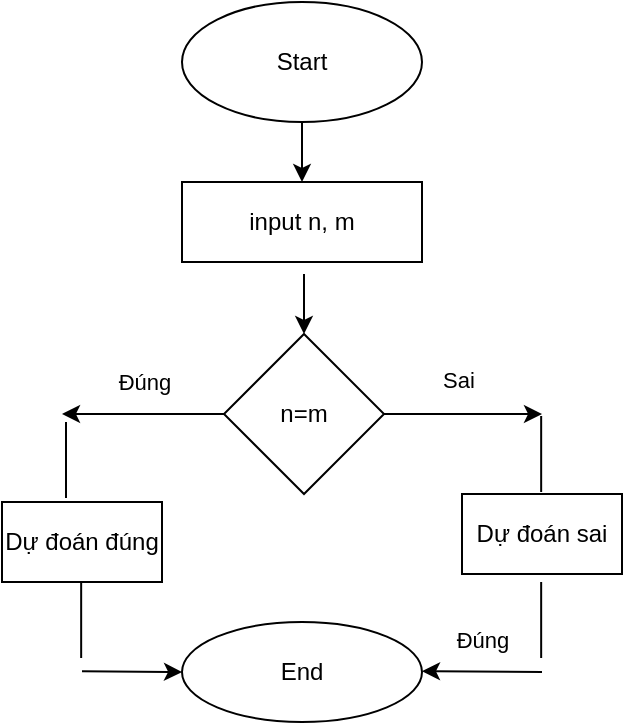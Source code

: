 <mxfile>
    <diagram id="dlolxK82cKJ5K22XgNWT" name="Page-1">
        <mxGraphModel dx="442" dy="400" grid="1" gridSize="10" guides="1" tooltips="1" connect="1" arrows="1" fold="1" page="1" pageScale="1" pageWidth="850" pageHeight="1100" math="0" shadow="0">
            <root>
                <mxCell id="0"/>
                <mxCell id="1" parent="0"/>
                <mxCell id="2" value="Start" style="ellipse;whiteSpace=wrap;html=1;" vertex="1" parent="1">
                    <mxGeometry x="100" y="10" width="120" height="60" as="geometry"/>
                </mxCell>
                <mxCell id="3" value="" style="endArrow=classic;html=1;" edge="1" parent="1">
                    <mxGeometry width="50" height="50" relative="1" as="geometry">
                        <mxPoint x="160" y="70" as="sourcePoint"/>
                        <mxPoint x="160" y="100" as="targetPoint"/>
                    </mxGeometry>
                </mxCell>
                <mxCell id="4" value="input n, m" style="rounded=0;whiteSpace=wrap;html=1;" vertex="1" parent="1">
                    <mxGeometry x="100" y="100" width="120" height="40" as="geometry"/>
                </mxCell>
                <mxCell id="5" value="n=m" style="rhombus;whiteSpace=wrap;html=1;" vertex="1" parent="1">
                    <mxGeometry x="121" y="176" width="80" height="80" as="geometry"/>
                </mxCell>
                <mxCell id="6" value="" style="endArrow=classic;html=1;" edge="1" parent="1">
                    <mxGeometry width="50" height="50" relative="1" as="geometry">
                        <mxPoint x="161" y="146" as="sourcePoint"/>
                        <mxPoint x="161" y="176" as="targetPoint"/>
                    </mxGeometry>
                </mxCell>
                <mxCell id="8" value="" style="endArrow=classic;html=1;exitX=1;exitY=0.5;exitDx=0;exitDy=0;" edge="1" parent="1" source="5">
                    <mxGeometry width="50" height="50" relative="1" as="geometry">
                        <mxPoint x="250" y="210" as="sourcePoint"/>
                        <mxPoint x="280" y="216" as="targetPoint"/>
                    </mxGeometry>
                </mxCell>
                <mxCell id="9" value="End" style="ellipse;whiteSpace=wrap;html=1;" vertex="1" parent="1">
                    <mxGeometry x="100" y="320" width="120" height="50" as="geometry"/>
                </mxCell>
                <mxCell id="12" value="Dự đoán đúng" style="rounded=0;whiteSpace=wrap;html=1;" vertex="1" parent="1">
                    <mxGeometry x="10" y="260" width="80" height="40" as="geometry"/>
                </mxCell>
                <mxCell id="14" value="" style="endArrow=classic;html=1;exitX=0;exitY=0.5;exitDx=0;exitDy=0;" edge="1" parent="1" source="5">
                    <mxGeometry relative="1" as="geometry">
                        <mxPoint x="190" y="250" as="sourcePoint"/>
                        <mxPoint x="40" y="216" as="targetPoint"/>
                    </mxGeometry>
                </mxCell>
                <mxCell id="15" value="Đúng" style="edgeLabel;resizable=0;html=1;align=center;verticalAlign=middle;" connectable="0" vertex="1" parent="14">
                    <mxGeometry relative="1" as="geometry">
                        <mxPoint y="-16" as="offset"/>
                    </mxGeometry>
                </mxCell>
                <mxCell id="16" value="Sai" style="edgeLabel;resizable=0;html=1;align=center;verticalAlign=middle;" connectable="0" vertex="1" parent="1">
                    <mxGeometry x="230" y="200" as="geometry">
                        <mxPoint x="8" y="-1" as="offset"/>
                    </mxGeometry>
                </mxCell>
                <mxCell id="17" value="Dự đoán sai" style="rounded=0;whiteSpace=wrap;html=1;" vertex="1" parent="1">
                    <mxGeometry x="240" y="256" width="80" height="40" as="geometry"/>
                </mxCell>
                <mxCell id="18" value="" style="endArrow=none;html=1;exitX=0.4;exitY=-0.05;exitDx=0;exitDy=0;exitPerimeter=0;" edge="1" parent="1" source="12">
                    <mxGeometry width="50" height="50" relative="1" as="geometry">
                        <mxPoint x="20" y="220" as="sourcePoint"/>
                        <mxPoint x="42" y="220" as="targetPoint"/>
                    </mxGeometry>
                </mxCell>
                <mxCell id="20" value="" style="endArrow=none;html=1;exitX=0.4;exitY=-0.05;exitDx=0;exitDy=0;exitPerimeter=0;" edge="1" parent="1">
                    <mxGeometry width="50" height="50" relative="1" as="geometry">
                        <mxPoint x="279.58" y="255" as="sourcePoint"/>
                        <mxPoint x="279.58" y="217" as="targetPoint"/>
                    </mxGeometry>
                </mxCell>
                <mxCell id="21" value="" style="endArrow=none;html=1;exitX=0.4;exitY=-0.05;exitDx=0;exitDy=0;exitPerimeter=0;" edge="1" parent="1">
                    <mxGeometry width="50" height="50" relative="1" as="geometry">
                        <mxPoint x="49.58" y="338" as="sourcePoint"/>
                        <mxPoint x="49.58" y="300" as="targetPoint"/>
                    </mxGeometry>
                </mxCell>
                <mxCell id="22" value="" style="endArrow=classic;html=1;exitX=1;exitY=0.5;exitDx=0;exitDy=0;" edge="1" parent="1">
                    <mxGeometry width="50" height="50" relative="1" as="geometry">
                        <mxPoint x="50" y="344.58" as="sourcePoint"/>
                        <mxPoint x="100" y="345" as="targetPoint"/>
                    </mxGeometry>
                </mxCell>
                <mxCell id="23" value="" style="endArrow=classic;html=1;" edge="1" parent="1">
                    <mxGeometry relative="1" as="geometry">
                        <mxPoint x="280" y="345" as="sourcePoint"/>
                        <mxPoint x="220" y="344.58" as="targetPoint"/>
                    </mxGeometry>
                </mxCell>
                <mxCell id="24" value="Đúng" style="edgeLabel;resizable=0;html=1;align=center;verticalAlign=middle;" connectable="0" vertex="1" parent="23">
                    <mxGeometry relative="1" as="geometry">
                        <mxPoint y="-16" as="offset"/>
                    </mxGeometry>
                </mxCell>
                <mxCell id="25" value="" style="endArrow=none;html=1;exitX=0.4;exitY=-0.05;exitDx=0;exitDy=0;exitPerimeter=0;" edge="1" parent="1">
                    <mxGeometry width="50" height="50" relative="1" as="geometry">
                        <mxPoint x="279.58" y="338" as="sourcePoint"/>
                        <mxPoint x="279.58" y="300" as="targetPoint"/>
                    </mxGeometry>
                </mxCell>
            </root>
        </mxGraphModel>
    </diagram>
</mxfile>